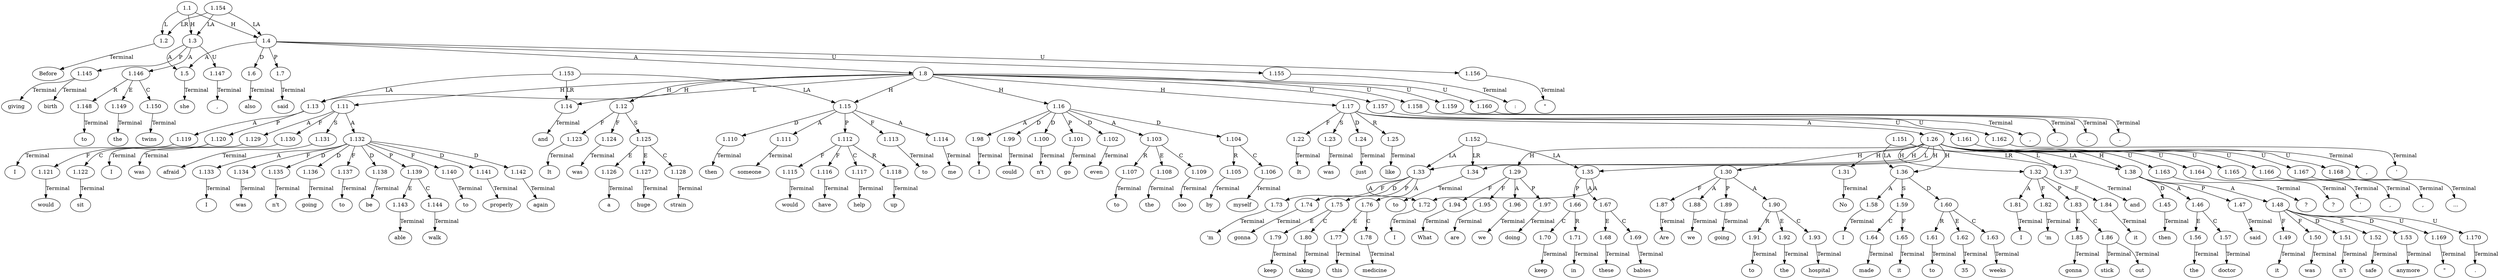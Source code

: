 // Graph
digraph {
	0.1 [label=Before ordering=out]
	0.10 [label=said ordering=out]
	0.100 [label=made ordering=out]
	0.101 [label=it ordering=out]
	0.102 [label=to ordering=out]
	0.103 [label=35 ordering=out]
	0.104 [label=weeks ordering=out]
	0.105 [label=and ordering=out]
	0.106 [label=then ordering=out]
	0.107 [label=the ordering=out]
	0.108 [label=doctor ordering=out]
	0.109 [label=said ordering=out]
	0.11 [label=":" ordering=out]
	0.110 [label=it ordering=out]
	0.111 [label=was ordering=out]
	0.112 [label="n't" ordering=out]
	0.113 [label=safe ordering=out]
	0.114 [label=anymore ordering=out]
	0.115 [label="\"" ordering=out]
	0.116 [label="." ordering=out]
	0.12 [label="\"" ordering=out]
	0.13 [label=I ordering=out]
	0.14 [label=was ordering=out]
	0.15 [label=afraid ordering=out]
	0.16 [label=I ordering=out]
	0.17 [label=was ordering=out]
	0.18 [label="n't" ordering=out]
	0.19 [label=going ordering=out]
	0.2 [label=giving ordering=out]
	0.20 [label=to ordering=out]
	0.21 [label=be ordering=out]
	0.22 [label=able ordering=out]
	0.23 [label=to ordering=out]
	0.24 [label=walk ordering=out]
	0.25 [label=properly ordering=out]
	0.26 [label=again ordering=out]
	0.27 [label="," ordering=out]
	0.28 [label=It ordering=out]
	0.29 [label=was ordering=out]
	0.3 [label=birth ordering=out]
	0.30 [label=a ordering=out]
	0.31 [label=huge ordering=out]
	0.32 [label=strain ordering=out]
	0.33 [label="." ordering=out]
	0.34 [label=I ordering=out]
	0.35 [label=would ordering=out]
	0.36 [label=sit ordering=out]
	0.37 [label=and ordering=out]
	0.38 [label=then ordering=out]
	0.39 [label=someone ordering=out]
	0.4 [label=to ordering=out]
	0.40 [label=would ordering=out]
	0.41 [label=have ordering=out]
	0.42 [label=to ordering=out]
	0.43 [label=help ordering=out]
	0.44 [label=me ordering=out]
	0.45 [label=up ordering=out]
	0.46 [label="." ordering=out]
	0.47 [label=I ordering=out]
	0.48 [label=could ordering=out]
	0.49 [label="n't" ordering=out]
	0.5 [label=the ordering=out]
	0.50 [label=go ordering=out]
	0.51 [label=even ordering=out]
	0.52 [label=to ordering=out]
	0.53 [label=the ordering=out]
	0.54 [label=loo ordering=out]
	0.55 [label=by ordering=out]
	0.56 [label=myself ordering=out]
	0.57 [label="." ordering=out]
	0.58 [label=It ordering=out]
	0.59 [label=was ordering=out]
	0.6 [label=twins ordering=out]
	0.60 [label=just ordering=out]
	0.61 [label=like ordering=out]
	0.62 [label="," ordering=out]
	0.63 [label="'" ordering=out]
	0.64 [label=What ordering=out]
	0.65 [label=are ordering=out]
	0.66 [label=we ordering=out]
	0.67 [label=doing ordering=out]
	0.68 [label="?" ordering=out]
	0.69 [label=Are ordering=out]
	0.7 [label="," ordering=out]
	0.70 [label=we ordering=out]
	0.71 [label=going ordering=out]
	0.72 [label=to ordering=out]
	0.73 [label=the ordering=out]
	0.74 [label=hospital ordering=out]
	0.75 [label="?" ordering=out]
	0.76 [label="'" ordering=out]
	0.77 [label=No ordering=out]
	0.78 [label="," ordering=out]
	0.79 [label=I ordering=out]
	0.8 [label=she ordering=out]
	0.80 [label="'m" ordering=out]
	0.81 [label=gonna ordering=out]
	0.82 [label=stick ordering=out]
	0.83 [label=it ordering=out]
	0.84 [label=out ordering=out]
	0.85 [label="," ordering=out]
	0.86 [label=I ordering=out]
	0.87 [label="'m" ordering=out]
	0.88 [label=gonna ordering=out]
	0.89 [label=keep ordering=out]
	0.9 [label=also ordering=out]
	0.90 [label=taking ordering=out]
	0.91 [label=this ordering=out]
	0.92 [label=medicine ordering=out]
	0.93 [label=to ordering=out]
	0.94 [label=keep ordering=out]
	0.95 [label=these ordering=out]
	0.96 [label=babies ordering=out]
	0.97 [label=in ordering=out]
	0.98 [label="..." ordering=out]
	0.99 [label=I ordering=out]
	1.1 [label=1.1 ordering=out]
	1.2 [label=1.2 ordering=out]
	1.3 [label=1.3 ordering=out]
	1.4 [label=1.4 ordering=out]
	1.5 [label=1.5 ordering=out]
	1.6 [label=1.6 ordering=out]
	1.7 [label=1.7 ordering=out]
	1.8 [label=1.8 ordering=out]
	1.11 [label=1.11 ordering=out]
	1.12 [label=1.12 ordering=out]
	1.13 [label=1.13 ordering=out]
	1.14 [label=1.14 ordering=out]
	1.15 [label=1.15 ordering=out]
	1.16 [label=1.16 ordering=out]
	1.17 [label=1.17 ordering=out]
	1.22 [label=1.22 ordering=out]
	1.23 [label=1.23 ordering=out]
	1.24 [label=1.24 ordering=out]
	1.25 [label=1.25 ordering=out]
	1.26 [label=1.26 ordering=out]
	1.29 [label=1.29 ordering=out]
	1.30 [label=1.30 ordering=out]
	1.31 [label=1.31 ordering=out]
	1.32 [label=1.32 ordering=out]
	1.33 [label=1.33 ordering=out]
	1.34 [label=1.34 ordering=out]
	1.35 [label=1.35 ordering=out]
	1.36 [label=1.36 ordering=out]
	1.37 [label=1.37 ordering=out]
	1.38 [label=1.38 ordering=out]
	1.45 [label=1.45 ordering=out]
	1.46 [label=1.46 ordering=out]
	1.47 [label=1.47 ordering=out]
	1.48 [label=1.48 ordering=out]
	1.49 [label=1.49 ordering=out]
	1.50 [label=1.50 ordering=out]
	1.51 [label=1.51 ordering=out]
	1.52 [label=1.52 ordering=out]
	1.53 [label=1.53 ordering=out]
	1.56 [label=1.56 ordering=out]
	1.57 [label=1.57 ordering=out]
	1.58 [label=1.58 ordering=out]
	1.59 [label=1.59 ordering=out]
	1.60 [label=1.60 ordering=out]
	1.61 [label=1.61 ordering=out]
	1.62 [label=1.62 ordering=out]
	1.63 [label=1.63 ordering=out]
	1.64 [label=1.64 ordering=out]
	1.65 [label=1.65 ordering=out]
	1.66 [label=1.66 ordering=out]
	1.67 [label=1.67 ordering=out]
	1.68 [label=1.68 ordering=out]
	1.69 [label=1.69 ordering=out]
	1.70 [label=1.70 ordering=out]
	1.71 [label=1.71 ordering=out]
	1.72 [label=1.72 ordering=out]
	1.73 [label=1.73 ordering=out]
	1.74 [label=1.74 ordering=out]
	1.75 [label=1.75 ordering=out]
	1.76 [label=1.76 ordering=out]
	1.77 [label=1.77 ordering=out]
	1.78 [label=1.78 ordering=out]
	1.79 [label=1.79 ordering=out]
	1.80 [label=1.80 ordering=out]
	1.81 [label=1.81 ordering=out]
	1.82 [label=1.82 ordering=out]
	1.83 [label=1.83 ordering=out]
	1.84 [label=1.84 ordering=out]
	1.85 [label=1.85 ordering=out]
	1.86 [label=1.86 ordering=out]
	1.87 [label=1.87 ordering=out]
	1.88 [label=1.88 ordering=out]
	1.89 [label=1.89 ordering=out]
	1.90 [label=1.90 ordering=out]
	1.91 [label=1.91 ordering=out]
	1.92 [label=1.92 ordering=out]
	1.93 [label=1.93 ordering=out]
	1.94 [label=1.94 ordering=out]
	1.95 [label=1.95 ordering=out]
	1.96 [label=1.96 ordering=out]
	1.97 [label=1.97 ordering=out]
	1.98 [label=1.98 ordering=out]
	1.99 [label=1.99 ordering=out]
	1.100 [label=1.100 ordering=out]
	1.101 [label=1.101 ordering=out]
	1.102 [label=1.102 ordering=out]
	1.103 [label=1.103 ordering=out]
	1.104 [label=1.104 ordering=out]
	1.105 [label=1.105 ordering=out]
	1.106 [label=1.106 ordering=out]
	1.107 [label=1.107 ordering=out]
	1.108 [label=1.108 ordering=out]
	1.109 [label=1.109 ordering=out]
	1.110 [label=1.110 ordering=out]
	1.111 [label=1.111 ordering=out]
	1.112 [label=1.112 ordering=out]
	1.113 [label=1.113 ordering=out]
	1.114 [label=1.114 ordering=out]
	1.115 [label=1.115 ordering=out]
	1.116 [label=1.116 ordering=out]
	1.117 [label=1.117 ordering=out]
	1.118 [label=1.118 ordering=out]
	1.119 [label=1.119 ordering=out]
	1.120 [label=1.120 ordering=out]
	1.121 [label=1.121 ordering=out]
	1.122 [label=1.122 ordering=out]
	1.123 [label=1.123 ordering=out]
	1.124 [label=1.124 ordering=out]
	1.125 [label=1.125 ordering=out]
	1.126 [label=1.126 ordering=out]
	1.127 [label=1.127 ordering=out]
	1.128 [label=1.128 ordering=out]
	1.129 [label=1.129 ordering=out]
	1.130 [label=1.130 ordering=out]
	1.131 [label=1.131 ordering=out]
	1.132 [label=1.132 ordering=out]
	1.133 [label=1.133 ordering=out]
	1.134 [label=1.134 ordering=out]
	1.135 [label=1.135 ordering=out]
	1.136 [label=1.136 ordering=out]
	1.137 [label=1.137 ordering=out]
	1.138 [label=1.138 ordering=out]
	1.139 [label=1.139 ordering=out]
	1.140 [label=1.140 ordering=out]
	1.141 [label=1.141 ordering=out]
	1.142 [label=1.142 ordering=out]
	1.143 [label=1.143 ordering=out]
	1.144 [label=1.144 ordering=out]
	1.145 [label=1.145 ordering=out]
	1.146 [label=1.146 ordering=out]
	1.147 [label=1.147 ordering=out]
	1.148 [label=1.148 ordering=out]
	1.149 [label=1.149 ordering=out]
	1.150 [label=1.150 ordering=out]
	1.151 [label=1.151 ordering=out]
	1.152 [label=1.152 ordering=out]
	1.153 [label=1.153 ordering=out]
	1.154 [label=1.154 ordering=out]
	1.155 [label=1.155 ordering=out]
	1.156 [label=1.156 ordering=out]
	1.157 [label=1.157 ordering=out]
	1.158 [label=1.158 ordering=out]
	1.159 [label=1.159 ordering=out]
	1.160 [label=1.160 ordering=out]
	1.161 [label=1.161 ordering=out]
	1.162 [label=1.162 ordering=out]
	1.163 [label=1.163 ordering=out]
	1.164 [label=1.164 ordering=out]
	1.165 [label=1.165 ordering=out]
	1.166 [label=1.166 ordering=out]
	1.167 [label=1.167 ordering=out]
	1.168 [label=1.168 ordering=out]
	1.169 [label=1.169 ordering=out]
	1.170 [label=1.170 ordering=out]
	1.1 -> 1.2 [label=L ordering=out]
	1.1 -> 1.3 [label=H ordering=out]
	1.1 -> 1.4 [label=H ordering=out]
	1.2 -> 0.1 [label=Terminal ordering=out]
	1.3 -> 1.5 [label=A ordering=out]
	1.3 -> 1.145 [label=P ordering=out]
	1.3 -> 1.146 [label=A ordering=out]
	1.3 -> 1.147 [label=U ordering=out]
	1.4 -> 1.5 [label=A ordering=out]
	1.4 -> 1.6 [label=D ordering=out]
	1.4 -> 1.7 [label=P ordering=out]
	1.4 -> 1.8 [label=A ordering=out]
	1.4 -> 1.155 [label=U ordering=out]
	1.4 -> 1.156 [label=U ordering=out]
	1.5 -> 0.8 [label=Terminal ordering=out]
	1.6 -> 0.9 [label=Terminal ordering=out]
	1.7 -> 0.10 [label=Terminal ordering=out]
	1.8 -> 1.11 [label=H ordering=out]
	1.8 -> 1.12 [label=H ordering=out]
	1.8 -> 1.13 [label=H ordering=out]
	1.8 -> 1.14 [label=L ordering=out]
	1.8 -> 1.15 [label=H ordering=out]
	1.8 -> 1.16 [label=H ordering=out]
	1.8 -> 1.17 [label=H ordering=out]
	1.8 -> 1.157 [label=U ordering=out]
	1.8 -> 1.158 [label=U ordering=out]
	1.8 -> 1.159 [label=U ordering=out]
	1.8 -> 1.160 [label=U ordering=out]
	1.11 -> 1.129 [label=A ordering=out]
	1.11 -> 1.130 [label=F ordering=out]
	1.11 -> 1.131 [label=S ordering=out]
	1.11 -> 1.132 [label=A ordering=out]
	1.12 -> 1.123 [label=F ordering=out]
	1.12 -> 1.124 [label=F ordering=out]
	1.12 -> 1.125 [label=S ordering=out]
	1.13 -> 1.119 [label=A ordering=out]
	1.13 -> 1.120 [label=P ordering=out]
	1.14 -> 0.37 [label=Terminal ordering=out]
	1.15 -> 1.110 [label=D ordering=out]
	1.15 -> 1.111 [label=A ordering=out]
	1.15 -> 1.112 [label=P ordering=out]
	1.15 -> 1.113 [label=F ordering=out]
	1.15 -> 1.114 [label=A ordering=out]
	1.16 -> 1.98 [label=A ordering=out]
	1.16 -> 1.99 [label=D ordering=out]
	1.16 -> 1.100 [label=D ordering=out]
	1.16 -> 1.101 [label=P ordering=out]
	1.16 -> 1.102 [label=D ordering=out]
	1.16 -> 1.103 [label=A ordering=out]
	1.16 -> 1.104 [label=D ordering=out]
	1.17 -> 1.22 [label=F ordering=out]
	1.17 -> 1.23 [label=S ordering=out]
	1.17 -> 1.24 [label=D ordering=out]
	1.17 -> 1.25 [label=R ordering=out]
	1.17 -> 1.26 [label=A ordering=out]
	1.17 -> 1.161 [label=U ordering=out]
	1.17 -> 1.162 [label=U ordering=out]
	1.22 -> 0.58 [label=Terminal ordering=out]
	1.23 -> 0.59 [label=Terminal ordering=out]
	1.24 -> 0.60 [label=Terminal ordering=out]
	1.25 -> 0.61 [label=Terminal ordering=out]
	1.26 -> 1.29 [label=H ordering=out]
	1.26 -> 1.30 [label=H ordering=out]
	1.26 -> 1.31 [label=H ordering=out]
	1.26 -> 1.32 [label=H ordering=out]
	1.26 -> 1.33 [label=H ordering=out]
	1.26 -> 1.34 [label=L ordering=out]
	1.26 -> 1.35 [label=H ordering=out]
	1.26 -> 1.36 [label=H ordering=out]
	1.26 -> 1.37 [label=L ordering=out]
	1.26 -> 1.38 [label=H ordering=out]
	1.26 -> 1.163 [label=U ordering=out]
	1.26 -> 1.164 [label=U ordering=out]
	1.26 -> 1.165 [label=U ordering=out]
	1.26 -> 1.166 [label=U ordering=out]
	1.26 -> 1.167 [label=U ordering=out]
	1.26 -> 1.168 [label=U ordering=out]
	1.29 -> 1.94 [label=F ordering=out]
	1.29 -> 1.95 [label=F ordering=out]
	1.29 -> 1.96 [label=A ordering=out]
	1.29 -> 1.97 [label=P ordering=out]
	1.30 -> 1.87 [label=F ordering=out]
	1.30 -> 1.88 [label=A ordering=out]
	1.30 -> 1.89 [label=P ordering=out]
	1.30 -> 1.90 [label=A ordering=out]
	1.31 -> 0.77 [label=Terminal ordering=out]
	1.32 -> 1.81 [label=A ordering=out]
	1.32 -> 1.82 [label=F ordering=out]
	1.32 -> 1.83 [label=P ordering=out]
	1.32 -> 1.84 [label=F ordering=out]
	1.33 -> 1.72 [label=A ordering=out]
	1.33 -> 1.73 [label=F ordering=out]
	1.33 -> 1.74 [label=D ordering=out]
	1.33 -> 1.75 [label=P ordering=out]
	1.33 -> 1.76 [label=A ordering=out]
	1.34 -> 0.93 [label=Terminal ordering=out]
	1.35 -> 1.66 [label=P ordering=out]
	1.35 -> 1.67 [label=A ordering=out]
	1.35 -> 1.72 [label=A ordering=out]
	1.36 -> 1.58 [label=A ordering=out]
	1.36 -> 1.59 [label=S ordering=out]
	1.36 -> 1.60 [label=D ordering=out]
	1.37 -> 0.105 [label=Terminal ordering=out]
	1.38 -> 1.45 [label=D ordering=out]
	1.38 -> 1.46 [label=A ordering=out]
	1.38 -> 1.47 [label=P ordering=out]
	1.38 -> 1.48 [label=A ordering=out]
	1.45 -> 0.106 [label=Terminal ordering=out]
	1.46 -> 1.56 [label=E ordering=out]
	1.46 -> 1.57 [label=C ordering=out]
	1.47 -> 0.109 [label=Terminal ordering=out]
	1.48 -> 1.49 [label=F ordering=out]
	1.48 -> 1.50 [label=F ordering=out]
	1.48 -> 1.51 [label=D ordering=out]
	1.48 -> 1.52 [label=S ordering=out]
	1.48 -> 1.53 [label=D ordering=out]
	1.48 -> 1.169 [label=U ordering=out]
	1.48 -> 1.170 [label=U ordering=out]
	1.49 -> 0.110 [label=Terminal ordering=out]
	1.50 -> 0.111 [label=Terminal ordering=out]
	1.51 -> 0.112 [label=Terminal ordering=out]
	1.52 -> 0.113 [label=Terminal ordering=out]
	1.53 -> 0.114 [label=Terminal ordering=out]
	1.56 -> 0.107 [label=Terminal ordering=out]
	1.57 -> 0.108 [label=Terminal ordering=out]
	1.58 -> 0.99 [label=Terminal ordering=out]
	1.59 -> 1.64 [label=C ordering=out]
	1.59 -> 1.65 [label=F ordering=out]
	1.60 -> 1.61 [label=R ordering=out]
	1.60 -> 1.62 [label=E ordering=out]
	1.60 -> 1.63 [label=C ordering=out]
	1.61 -> 0.102 [label=Terminal ordering=out]
	1.62 -> 0.103 [label=Terminal ordering=out]
	1.63 -> 0.104 [label=Terminal ordering=out]
	1.64 -> 0.100 [label=Terminal ordering=out]
	1.65 -> 0.101 [label=Terminal ordering=out]
	1.66 -> 1.70 [label=C ordering=out]
	1.66 -> 1.71 [label=R ordering=out]
	1.67 -> 1.68 [label=E ordering=out]
	1.67 -> 1.69 [label=C ordering=out]
	1.68 -> 0.95 [label=Terminal ordering=out]
	1.69 -> 0.96 [label=Terminal ordering=out]
	1.70 -> 0.94 [label=Terminal ordering=out]
	1.71 -> 0.97 [label=Terminal ordering=out]
	1.72 -> 0.86 [label=Terminal ordering=out]
	1.73 -> 0.87 [label=Terminal ordering=out]
	1.74 -> 0.88 [label=Terminal ordering=out]
	1.75 -> 1.79 [label=E ordering=out]
	1.75 -> 1.80 [label=C ordering=out]
	1.76 -> 1.77 [label=E ordering=out]
	1.76 -> 1.78 [label=C ordering=out]
	1.77 -> 0.91 [label=Terminal ordering=out]
	1.78 -> 0.92 [label=Terminal ordering=out]
	1.79 -> 0.89 [label=Terminal ordering=out]
	1.80 -> 0.90 [label=Terminal ordering=out]
	1.81 -> 0.79 [label=Terminal ordering=out]
	1.82 -> 0.80 [label=Terminal ordering=out]
	1.83 -> 1.85 [label=E ordering=out]
	1.83 -> 1.86 [label=C ordering=out]
	1.84 -> 0.83 [label=Terminal ordering=out]
	1.85 -> 0.81 [label=Terminal ordering=out]
	1.86 -> 0.82 [label=Terminal ordering=out]
	1.86 -> 0.84 [label=Terminal ordering=out]
	1.87 -> 0.69 [label=Terminal ordering=out]
	1.88 -> 0.70 [label=Terminal ordering=out]
	1.89 -> 0.71 [label=Terminal ordering=out]
	1.90 -> 1.91 [label=R ordering=out]
	1.90 -> 1.92 [label=E ordering=out]
	1.90 -> 1.93 [label=C ordering=out]
	1.91 -> 0.72 [label=Terminal ordering=out]
	1.92 -> 0.73 [label=Terminal ordering=out]
	1.93 -> 0.74 [label=Terminal ordering=out]
	1.94 -> 0.64 [label=Terminal ordering=out]
	1.95 -> 0.65 [label=Terminal ordering=out]
	1.96 -> 0.66 [label=Terminal ordering=out]
	1.97 -> 0.67 [label=Terminal ordering=out]
	1.98 -> 0.47 [label=Terminal ordering=out]
	1.99 -> 0.48 [label=Terminal ordering=out]
	1.100 -> 0.49 [label=Terminal ordering=out]
	1.101 -> 0.50 [label=Terminal ordering=out]
	1.102 -> 0.51 [label=Terminal ordering=out]
	1.103 -> 1.107 [label=R ordering=out]
	1.103 -> 1.108 [label=E ordering=out]
	1.103 -> 1.109 [label=C ordering=out]
	1.104 -> 1.105 [label=R ordering=out]
	1.104 -> 1.106 [label=C ordering=out]
	1.105 -> 0.55 [label=Terminal ordering=out]
	1.106 -> 0.56 [label=Terminal ordering=out]
	1.107 -> 0.52 [label=Terminal ordering=out]
	1.108 -> 0.53 [label=Terminal ordering=out]
	1.109 -> 0.54 [label=Terminal ordering=out]
	1.110 -> 0.38 [label=Terminal ordering=out]
	1.111 -> 0.39 [label=Terminal ordering=out]
	1.112 -> 1.115 [label=F ordering=out]
	1.112 -> 1.116 [label=F ordering=out]
	1.112 -> 1.117 [label=C ordering=out]
	1.112 -> 1.118 [label=R ordering=out]
	1.113 -> 0.42 [label=Terminal ordering=out]
	1.114 -> 0.44 [label=Terminal ordering=out]
	1.115 -> 0.40 [label=Terminal ordering=out]
	1.116 -> 0.41 [label=Terminal ordering=out]
	1.117 -> 0.43 [label=Terminal ordering=out]
	1.118 -> 0.45 [label=Terminal ordering=out]
	1.119 -> 0.34 [label=Terminal ordering=out]
	1.120 -> 1.121 [label=F ordering=out]
	1.120 -> 1.122 [label=C ordering=out]
	1.121 -> 0.35 [label=Terminal ordering=out]
	1.122 -> 0.36 [label=Terminal ordering=out]
	1.123 -> 0.28 [label=Terminal ordering=out]
	1.124 -> 0.29 [label=Terminal ordering=out]
	1.125 -> 1.126 [label=E ordering=out]
	1.125 -> 1.127 [label=E ordering=out]
	1.125 -> 1.128 [label=C ordering=out]
	1.126 -> 0.30 [label=Terminal ordering=out]
	1.127 -> 0.31 [label=Terminal ordering=out]
	1.128 -> 0.32 [label=Terminal ordering=out]
	1.129 -> 0.13 [label=Terminal ordering=out]
	1.130 -> 0.14 [label=Terminal ordering=out]
	1.131 -> 0.15 [label=Terminal ordering=out]
	1.132 -> 1.133 [label=A ordering=out]
	1.132 -> 1.134 [label=F ordering=out]
	1.132 -> 1.135 [label=D ordering=out]
	1.132 -> 1.136 [label=D ordering=out]
	1.132 -> 1.137 [label=F ordering=out]
	1.132 -> 1.138 [label=D ordering=out]
	1.132 -> 1.139 [label=P ordering=out]
	1.132 -> 1.140 [label=F ordering=out]
	1.132 -> 1.141 [label=D ordering=out]
	1.132 -> 1.142 [label=D ordering=out]
	1.133 -> 0.16 [label=Terminal ordering=out]
	1.134 -> 0.17 [label=Terminal ordering=out]
	1.135 -> 0.18 [label=Terminal ordering=out]
	1.136 -> 0.19 [label=Terminal ordering=out]
	1.137 -> 0.20 [label=Terminal ordering=out]
	1.138 -> 0.21 [label=Terminal ordering=out]
	1.139 -> 1.143 [label=E ordering=out]
	1.139 -> 1.144 [label=C ordering=out]
	1.140 -> 0.23 [label=Terminal ordering=out]
	1.141 -> 0.25 [label=Terminal ordering=out]
	1.142 -> 0.26 [label=Terminal ordering=out]
	1.143 -> 0.22 [label=Terminal ordering=out]
	1.144 -> 0.24 [label=Terminal ordering=out]
	1.145 -> 0.2 [label=Terminal ordering=out]
	1.145 -> 0.3 [label=Terminal ordering=out]
	1.146 -> 1.148 [label=R ordering=out]
	1.146 -> 1.149 [label=E ordering=out]
	1.146 -> 1.150 [label=C ordering=out]
	1.147 -> 0.7 [label=Terminal ordering=out]
	1.148 -> 0.4 [label=Terminal ordering=out]
	1.149 -> 0.5 [label=Terminal ordering=out]
	1.150 -> 0.6 [label=Terminal ordering=out]
	1.151 -> 1.36 [label=LA ordering=out]
	1.151 -> 1.37 [label=LR ordering=out]
	1.151 -> 1.38 [label=LA ordering=out]
	1.152 -> 1.33 [label=LA ordering=out]
	1.152 -> 1.34 [label=LR ordering=out]
	1.152 -> 1.35 [label=LA ordering=out]
	1.153 -> 1.13 [label=LA ordering=out]
	1.153 -> 1.14 [label=LR ordering=out]
	1.153 -> 1.15 [label=LA ordering=out]
	1.154 -> 1.2 [label=LR ordering=out]
	1.154 -> 1.3 [label=LA ordering=out]
	1.154 -> 1.4 [label=LA ordering=out]
	1.155 -> 0.11 [label=Terminal ordering=out]
	1.156 -> 0.12 [label=Terminal ordering=out]
	1.157 -> 0.27 [label=Terminal ordering=out]
	1.158 -> 0.33 [label=Terminal ordering=out]
	1.159 -> 0.46 [label=Terminal ordering=out]
	1.160 -> 0.57 [label=Terminal ordering=out]
	1.161 -> 0.62 [label=Terminal ordering=out]
	1.162 -> 0.63 [label=Terminal ordering=out]
	1.163 -> 0.68 [label=Terminal ordering=out]
	1.164 -> 0.75 [label=Terminal ordering=out]
	1.165 -> 0.76 [label=Terminal ordering=out]
	1.166 -> 0.78 [label=Terminal ordering=out]
	1.167 -> 0.85 [label=Terminal ordering=out]
	1.168 -> 0.98 [label=Terminal ordering=out]
	1.169 -> 0.115 [label=Terminal ordering=out]
	1.170 -> 0.116 [label=Terminal ordering=out]
}
